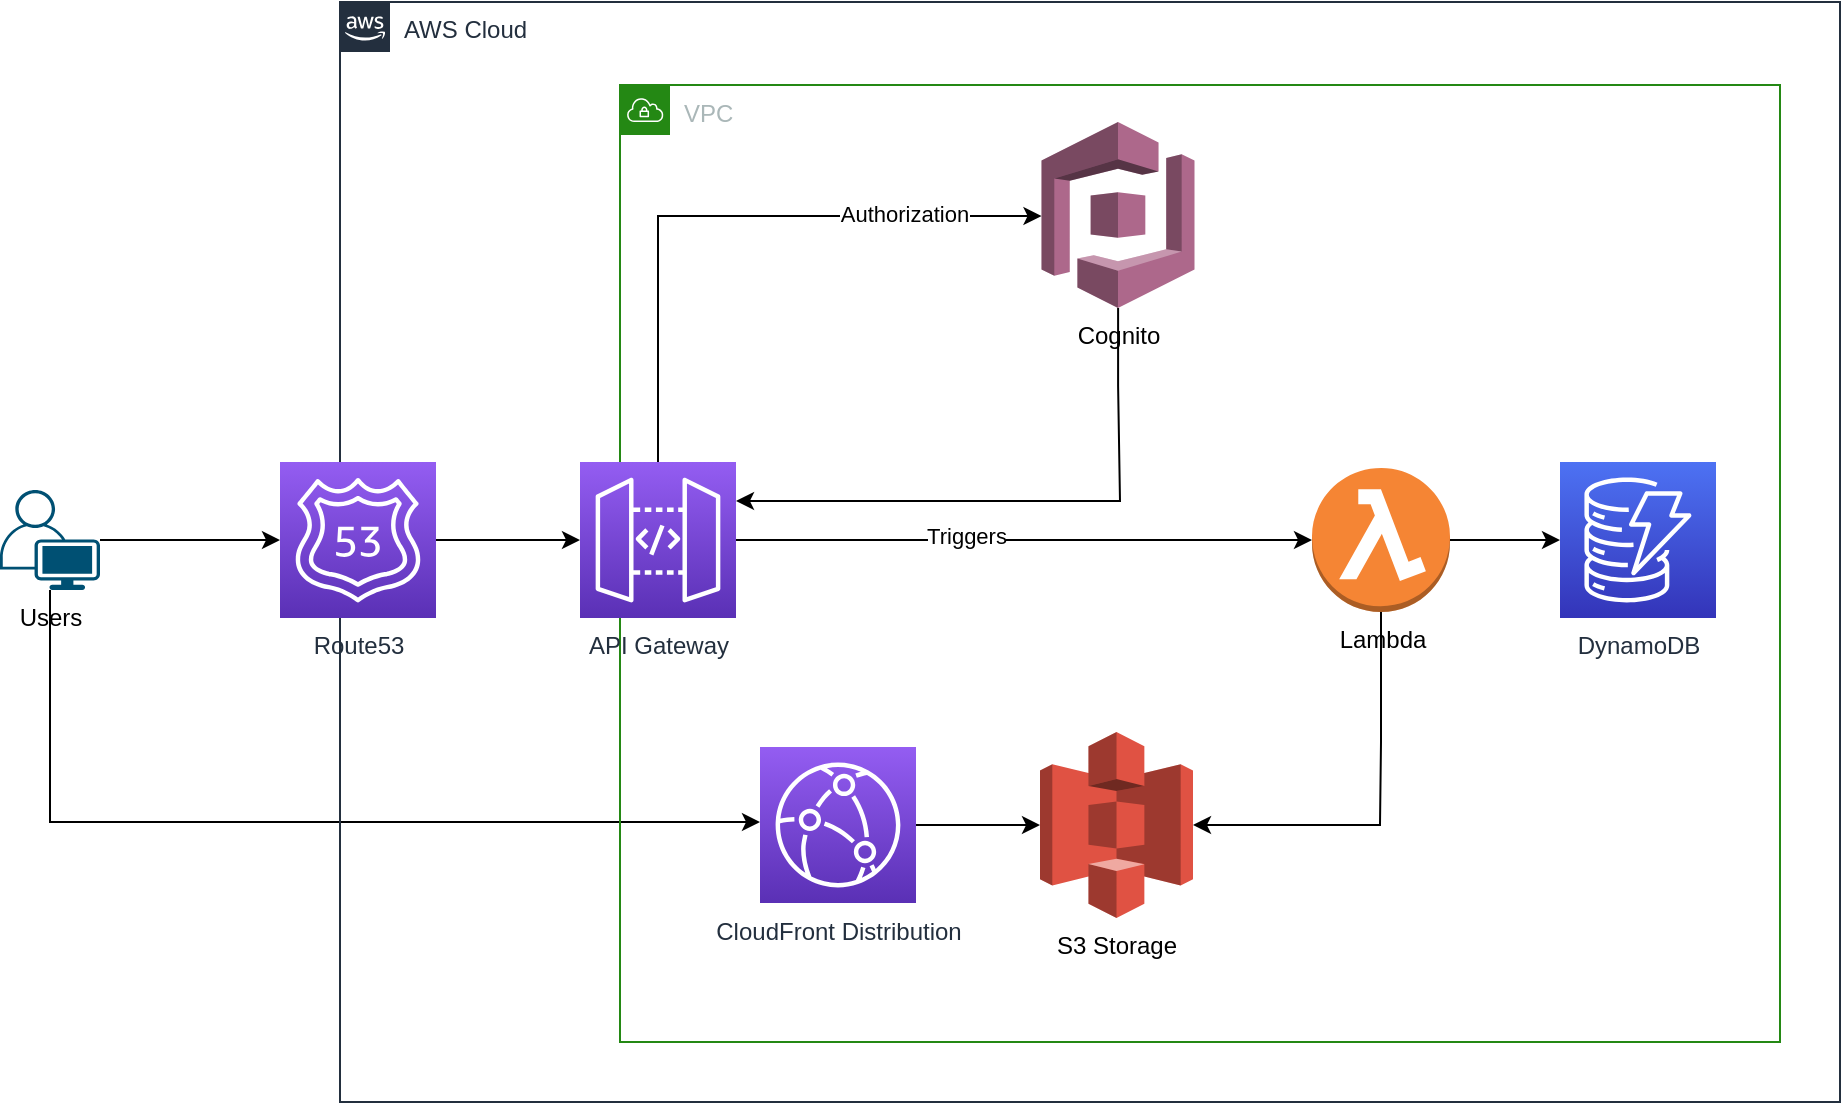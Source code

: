 <mxfile version="19.0.3" type="device"><diagram id="fL5veixLZh-wcC5yIVn8" name="Seite-1"><mxGraphModel dx="1106" dy="799" grid="1" gridSize="10" guides="1" tooltips="1" connect="1" arrows="1" fold="1" page="1" pageScale="1" pageWidth="1169" pageHeight="827" math="0" shadow="0"><root><mxCell id="0"/><mxCell id="1" parent="0"/><mxCell id="XYUVju_8dKXee35D2_za-23" style="edgeStyle=orthogonalEdgeStyle;rounded=0;orthogonalLoop=1;jettySize=auto;html=1;" edge="1" parent="1" source="XYUVju_8dKXee35D2_za-1" target="XYUVju_8dKXee35D2_za-2"><mxGeometry relative="1" as="geometry"/></mxCell><mxCell id="XYUVju_8dKXee35D2_za-24" style="edgeStyle=orthogonalEdgeStyle;rounded=0;orthogonalLoop=1;jettySize=auto;html=1;" edge="1" parent="1" source="XYUVju_8dKXee35D2_za-1" target="XYUVju_8dKXee35D2_za-3"><mxGeometry relative="1" as="geometry"><Array as="points"><mxPoint x="55" y="490"/></Array></mxGeometry></mxCell><mxCell id="XYUVju_8dKXee35D2_za-1" value="Users" style="points=[[0.35,0,0],[0.98,0.51,0],[1,0.71,0],[0.67,1,0],[0,0.795,0],[0,0.65,0]];verticalLabelPosition=bottom;sketch=0;html=1;verticalAlign=top;aspect=fixed;align=center;pointerEvents=1;shape=mxgraph.cisco19.user;fillColor=#005073;strokeColor=none;" vertex="1" parent="1"><mxGeometry x="30" y="324" width="50" height="50" as="geometry"/></mxCell><mxCell id="XYUVju_8dKXee35D2_za-22" style="edgeStyle=orthogonalEdgeStyle;rounded=0;orthogonalLoop=1;jettySize=auto;html=1;" edge="1" parent="1" source="XYUVju_8dKXee35D2_za-3" target="XYUVju_8dKXee35D2_za-10"><mxGeometry relative="1" as="geometry"/></mxCell><mxCell id="XYUVju_8dKXee35D2_za-3" value="CloudFront Distribution" style="sketch=0;points=[[0,0,0],[0.25,0,0],[0.5,0,0],[0.75,0,0],[1,0,0],[0,1,0],[0.25,1,0],[0.5,1,0],[0.75,1,0],[1,1,0],[0,0.25,0],[0,0.5,0],[0,0.75,0],[1,0.25,0],[1,0.5,0],[1,0.75,0]];outlineConnect=0;fontColor=#232F3E;gradientColor=#945DF2;gradientDirection=north;fillColor=#5A30B5;strokeColor=#ffffff;dashed=0;verticalLabelPosition=bottom;verticalAlign=top;align=center;html=1;fontSize=12;fontStyle=0;aspect=fixed;shape=mxgraph.aws4.resourceIcon;resIcon=mxgraph.aws4.cloudfront;" vertex="1" parent="1"><mxGeometry x="410" y="452.5" width="78" height="78" as="geometry"/></mxCell><mxCell id="XYUVju_8dKXee35D2_za-19" style="edgeStyle=orthogonalEdgeStyle;rounded=0;orthogonalLoop=1;jettySize=auto;html=1;entryX=1;entryY=0.25;entryDx=0;entryDy=0;entryPerimeter=0;" edge="1" parent="1" source="XYUVju_8dKXee35D2_za-4" target="XYUVju_8dKXee35D2_za-7"><mxGeometry relative="1" as="geometry"><Array as="points"><mxPoint x="589" y="272"/><mxPoint x="590" y="330"/></Array></mxGeometry></mxCell><mxCell id="XYUVju_8dKXee35D2_za-4" value="Cognito" style="outlineConnect=0;dashed=0;verticalLabelPosition=bottom;verticalAlign=top;align=center;html=1;shape=mxgraph.aws3.cognito;fillColor=#AD688B;gradientColor=none;" vertex="1" parent="1"><mxGeometry x="550.75" y="140" width="76.5" height="93" as="geometry"/></mxCell><mxCell id="XYUVju_8dKXee35D2_za-21" style="edgeStyle=orthogonalEdgeStyle;rounded=0;orthogonalLoop=1;jettySize=auto;html=1;" edge="1" parent="1" source="XYUVju_8dKXee35D2_za-5" target="XYUVju_8dKXee35D2_za-10"><mxGeometry relative="1" as="geometry"><Array as="points"><mxPoint x="721" y="450"/><mxPoint x="720" y="492"/></Array></mxGeometry></mxCell><mxCell id="XYUVju_8dKXee35D2_za-25" style="edgeStyle=orthogonalEdgeStyle;rounded=0;orthogonalLoop=1;jettySize=auto;html=1;" edge="1" parent="1" source="XYUVju_8dKXee35D2_za-5" target="XYUVju_8dKXee35D2_za-8"><mxGeometry relative="1" as="geometry"/></mxCell><mxCell id="XYUVju_8dKXee35D2_za-5" value="Lambda" style="outlineConnect=0;dashed=0;verticalLabelPosition=bottom;verticalAlign=top;align=center;html=1;shape=mxgraph.aws3.lambda_function;fillColor=#F58534;gradientColor=none;" vertex="1" parent="1"><mxGeometry x="686" y="313" width="69" height="72" as="geometry"/></mxCell><mxCell id="XYUVju_8dKXee35D2_za-17" style="edgeStyle=orthogonalEdgeStyle;rounded=0;orthogonalLoop=1;jettySize=auto;html=1;" edge="1" parent="1" source="XYUVju_8dKXee35D2_za-7" target="XYUVju_8dKXee35D2_za-4"><mxGeometry relative="1" as="geometry"><Array as="points"><mxPoint x="359" y="187"/></Array></mxGeometry></mxCell><mxCell id="XYUVju_8dKXee35D2_za-26" value="Authorization" style="edgeLabel;html=1;align=center;verticalAlign=middle;resizable=0;points=[];" vertex="1" connectable="0" parent="XYUVju_8dKXee35D2_za-17"><mxGeometry x="0.563" y="2" relative="1" as="geometry"><mxPoint y="1" as="offset"/></mxGeometry></mxCell><mxCell id="XYUVju_8dKXee35D2_za-20" style="edgeStyle=orthogonalEdgeStyle;rounded=0;orthogonalLoop=1;jettySize=auto;html=1;" edge="1" parent="1" source="XYUVju_8dKXee35D2_za-7" target="XYUVju_8dKXee35D2_za-5"><mxGeometry relative="1" as="geometry"/></mxCell><mxCell id="XYUVju_8dKXee35D2_za-27" value="Triggers" style="edgeLabel;html=1;align=center;verticalAlign=middle;resizable=0;points=[];" vertex="1" connectable="0" parent="XYUVju_8dKXee35D2_za-20"><mxGeometry x="-0.201" y="3" relative="1" as="geometry"><mxPoint y="1" as="offset"/></mxGeometry></mxCell><mxCell id="XYUVju_8dKXee35D2_za-8" value="DynamoDB" style="sketch=0;points=[[0,0,0],[0.25,0,0],[0.5,0,0],[0.75,0,0],[1,0,0],[0,1,0],[0.25,1,0],[0.5,1,0],[0.75,1,0],[1,1,0],[0,0.25,0],[0,0.5,0],[0,0.75,0],[1,0.25,0],[1,0.5,0],[1,0.75,0]];outlineConnect=0;fontColor=#232F3E;gradientColor=#4D72F3;gradientDirection=north;fillColor=#3334B9;strokeColor=#ffffff;dashed=0;verticalLabelPosition=bottom;verticalAlign=top;align=center;html=1;fontSize=12;fontStyle=0;aspect=fixed;shape=mxgraph.aws4.resourceIcon;resIcon=mxgraph.aws4.dynamodb;" vertex="1" parent="1"><mxGeometry x="810" y="310" width="78" height="78" as="geometry"/></mxCell><mxCell id="XYUVju_8dKXee35D2_za-10" value="S3 Storage" style="outlineConnect=0;dashed=0;verticalLabelPosition=bottom;verticalAlign=top;align=center;html=1;shape=mxgraph.aws3.s3;fillColor=#E05243;gradientColor=none;" vertex="1" parent="1"><mxGeometry x="550" y="445" width="76.5" height="93" as="geometry"/></mxCell><mxCell id="XYUVju_8dKXee35D2_za-11" value="VPC" style="points=[[0,0],[0.25,0],[0.5,0],[0.75,0],[1,0],[1,0.25],[1,0.5],[1,0.75],[1,1],[0.75,1],[0.5,1],[0.25,1],[0,1],[0,0.75],[0,0.5],[0,0.25]];outlineConnect=0;gradientColor=none;html=1;whiteSpace=wrap;fontSize=12;fontStyle=0;container=1;pointerEvents=0;collapsible=0;recursiveResize=0;shape=mxgraph.aws4.group;grIcon=mxgraph.aws4.group_vpc;strokeColor=#248814;fillColor=none;verticalAlign=top;align=left;spacingLeft=30;fontColor=#AAB7B8;dashed=0;" vertex="1" parent="1"><mxGeometry x="340" y="121.5" width="580" height="478.5" as="geometry"/></mxCell><mxCell id="XYUVju_8dKXee35D2_za-12" value="AWS Cloud" style="points=[[0,0],[0.25,0],[0.5,0],[0.75,0],[1,0],[1,0.25],[1,0.5],[1,0.75],[1,1],[0.75,1],[0.5,1],[0.25,1],[0,1],[0,0.75],[0,0.5],[0,0.25]];outlineConnect=0;gradientColor=none;html=1;whiteSpace=wrap;fontSize=12;fontStyle=0;container=1;pointerEvents=0;collapsible=0;recursiveResize=0;shape=mxgraph.aws4.group;grIcon=mxgraph.aws4.group_aws_cloud_alt;strokeColor=#232F3E;fillColor=none;verticalAlign=top;align=left;spacingLeft=30;fontColor=#232F3E;dashed=0;" vertex="1" parent="1"><mxGeometry x="200" y="80" width="750" height="550" as="geometry"/></mxCell><mxCell id="XYUVju_8dKXee35D2_za-7" value="API Gateway" style="sketch=0;points=[[0,0,0],[0.25,0,0],[0.5,0,0],[0.75,0,0],[1,0,0],[0,1,0],[0.25,1,0],[0.5,1,0],[0.75,1,0],[1,1,0],[0,0.25,0],[0,0.5,0],[0,0.75,0],[1,0.25,0],[1,0.5,0],[1,0.75,0]];outlineConnect=0;fontColor=#232F3E;gradientColor=#945DF2;gradientDirection=north;fillColor=#5A30B5;strokeColor=#ffffff;dashed=0;verticalLabelPosition=bottom;verticalAlign=top;align=center;html=1;fontSize=12;fontStyle=0;aspect=fixed;shape=mxgraph.aws4.resourceIcon;resIcon=mxgraph.aws4.api_gateway;" vertex="1" parent="XYUVju_8dKXee35D2_za-12"><mxGeometry x="120" y="230" width="78" height="78" as="geometry"/></mxCell><mxCell id="XYUVju_8dKXee35D2_za-2" value="Route53" style="sketch=0;points=[[0,0,0],[0.25,0,0],[0.5,0,0],[0.75,0,0],[1,0,0],[0,1,0],[0.25,1,0],[0.5,1,0],[0.75,1,0],[1,1,0],[0,0.25,0],[0,0.5,0],[0,0.75,0],[1,0.25,0],[1,0.5,0],[1,0.75,0]];outlineConnect=0;fontColor=#232F3E;gradientColor=#945DF2;gradientDirection=north;fillColor=#5A30B5;strokeColor=#ffffff;dashed=0;verticalLabelPosition=bottom;verticalAlign=top;align=center;html=1;fontSize=12;fontStyle=0;aspect=fixed;shape=mxgraph.aws4.resourceIcon;resIcon=mxgraph.aws4.route_53;" vertex="1" parent="1"><mxGeometry x="170" y="310" width="78" height="78" as="geometry"/></mxCell><mxCell id="XYUVju_8dKXee35D2_za-14" style="edgeStyle=orthogonalEdgeStyle;rounded=0;orthogonalLoop=1;jettySize=auto;html=1;" edge="1" parent="1" source="XYUVju_8dKXee35D2_za-2" target="XYUVju_8dKXee35D2_za-7"><mxGeometry relative="1" as="geometry"/></mxCell></root></mxGraphModel></diagram></mxfile>